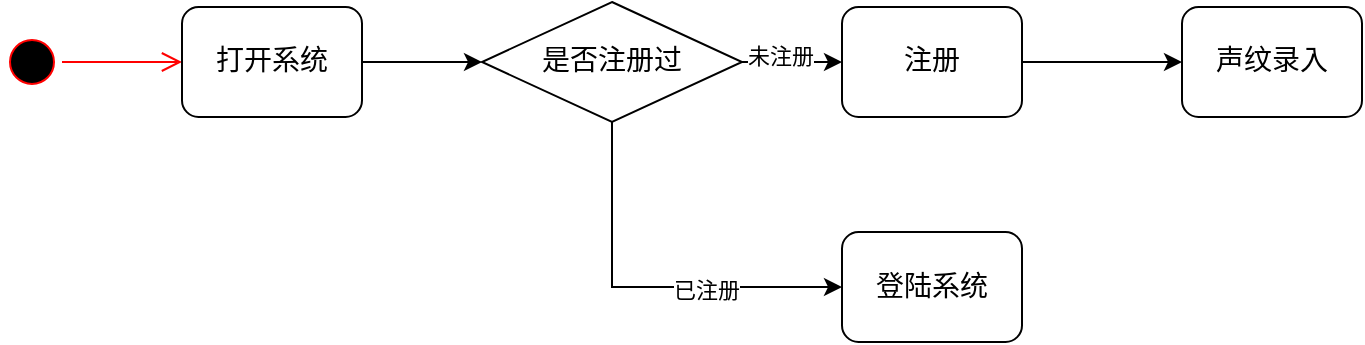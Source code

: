 <mxfile version="21.3.2" type="github">
  <diagram name="第 1 页" id="DG1vW_fgKVeBE8bOy8mY">
    <mxGraphModel dx="1238" dy="738" grid="1" gridSize="10" guides="1" tooltips="1" connect="1" arrows="1" fold="1" page="1" pageScale="1" pageWidth="1654" pageHeight="2336" math="0" shadow="0">
      <root>
        <mxCell id="0" />
        <mxCell id="1" parent="0" />
        <mxCell id="uTEQfGJJnHPDK1PdjnN2-5" value="" style="ellipse;html=1;shape=startState;fillColor=#000000;strokeColor=#ff0000;" vertex="1" parent="1">
          <mxGeometry x="220" y="60" width="30" height="30" as="geometry" />
        </mxCell>
        <mxCell id="uTEQfGJJnHPDK1PdjnN2-6" value="" style="edgeStyle=orthogonalEdgeStyle;html=1;verticalAlign=bottom;endArrow=open;endSize=8;strokeColor=#ff0000;rounded=0;entryX=0;entryY=0.5;entryDx=0;entryDy=0;" edge="1" source="uTEQfGJJnHPDK1PdjnN2-5" parent="1" target="uTEQfGJJnHPDK1PdjnN2-8">
          <mxGeometry relative="1" as="geometry">
            <mxPoint x="565" y="190" as="targetPoint" />
          </mxGeometry>
        </mxCell>
        <mxCell id="uTEQfGJJnHPDK1PdjnN2-12" style="edgeStyle=orthogonalEdgeStyle;rounded=0;orthogonalLoop=1;jettySize=auto;html=1;exitX=1;exitY=0.5;exitDx=0;exitDy=0;entryX=0;entryY=0.5;entryDx=0;entryDy=0;" edge="1" parent="1" source="uTEQfGJJnHPDK1PdjnN2-8" target="uTEQfGJJnHPDK1PdjnN2-10">
          <mxGeometry relative="1" as="geometry" />
        </mxCell>
        <mxCell id="uTEQfGJJnHPDK1PdjnN2-8" value="&lt;font style=&quot;font-size: 14px;&quot; face=&quot;Lucida Console&quot;&gt;打开系统&lt;/font&gt;" style="rounded=1;whiteSpace=wrap;html=1;" vertex="1" parent="1">
          <mxGeometry x="310" y="47.5" width="90" height="55" as="geometry" />
        </mxCell>
        <mxCell id="uTEQfGJJnHPDK1PdjnN2-13" style="edgeStyle=orthogonalEdgeStyle;rounded=0;orthogonalLoop=1;jettySize=auto;html=1;exitX=1;exitY=0.5;exitDx=0;exitDy=0;entryX=0;entryY=0.5;entryDx=0;entryDy=0;" edge="1" parent="1" source="uTEQfGJJnHPDK1PdjnN2-10" target="uTEQfGJJnHPDK1PdjnN2-11">
          <mxGeometry relative="1" as="geometry" />
        </mxCell>
        <mxCell id="uTEQfGJJnHPDK1PdjnN2-18" value="未注册" style="edgeLabel;html=1;align=center;verticalAlign=middle;resizable=0;points=[];" vertex="1" connectable="0" parent="uTEQfGJJnHPDK1PdjnN2-13">
          <mxGeometry x="-0.24" y="3" relative="1" as="geometry">
            <mxPoint as="offset" />
          </mxGeometry>
        </mxCell>
        <mxCell id="uTEQfGJJnHPDK1PdjnN2-17" style="edgeStyle=orthogonalEdgeStyle;rounded=0;orthogonalLoop=1;jettySize=auto;html=1;exitX=0.5;exitY=1;exitDx=0;exitDy=0;entryX=0;entryY=0.5;entryDx=0;entryDy=0;" edge="1" parent="1" source="uTEQfGJJnHPDK1PdjnN2-10" target="uTEQfGJJnHPDK1PdjnN2-16">
          <mxGeometry relative="1" as="geometry" />
        </mxCell>
        <mxCell id="uTEQfGJJnHPDK1PdjnN2-19" value="已注册" style="edgeLabel;html=1;align=center;verticalAlign=middle;resizable=0;points=[];" vertex="1" connectable="0" parent="uTEQfGJJnHPDK1PdjnN2-17">
          <mxGeometry x="0.311" relative="1" as="geometry">
            <mxPoint y="1" as="offset" />
          </mxGeometry>
        </mxCell>
        <mxCell id="uTEQfGJJnHPDK1PdjnN2-10" value="&lt;font style=&quot;font-size: 14px;&quot; face=&quot;Lucida Console&quot;&gt;是否注册过&lt;/font&gt;" style="rhombus;whiteSpace=wrap;html=1;" vertex="1" parent="1">
          <mxGeometry x="460" y="45" width="130" height="60" as="geometry" />
        </mxCell>
        <mxCell id="uTEQfGJJnHPDK1PdjnN2-15" style="edgeStyle=orthogonalEdgeStyle;rounded=0;orthogonalLoop=1;jettySize=auto;html=1;exitX=1;exitY=0.5;exitDx=0;exitDy=0;entryX=0;entryY=0.5;entryDx=0;entryDy=0;" edge="1" parent="1" source="uTEQfGJJnHPDK1PdjnN2-11" target="uTEQfGJJnHPDK1PdjnN2-14">
          <mxGeometry relative="1" as="geometry" />
        </mxCell>
        <mxCell id="uTEQfGJJnHPDK1PdjnN2-11" value="&lt;font face=&quot;Lucida Console&quot;&gt;&lt;span style=&quot;font-size: 14px;&quot;&gt;注册&lt;/span&gt;&lt;/font&gt;" style="rounded=1;whiteSpace=wrap;html=1;" vertex="1" parent="1">
          <mxGeometry x="640" y="47.5" width="90" height="55" as="geometry" />
        </mxCell>
        <mxCell id="uTEQfGJJnHPDK1PdjnN2-14" value="&lt;font face=&quot;Lucida Console&quot;&gt;&lt;span style=&quot;font-size: 14px;&quot;&gt;声纹录入&lt;/span&gt;&lt;/font&gt;" style="rounded=1;whiteSpace=wrap;html=1;" vertex="1" parent="1">
          <mxGeometry x="810" y="47.5" width="90" height="55" as="geometry" />
        </mxCell>
        <mxCell id="uTEQfGJJnHPDK1PdjnN2-16" value="&lt;font face=&quot;Lucida Console&quot;&gt;&lt;span style=&quot;font-size: 14px;&quot;&gt;登陆系统&lt;/span&gt;&lt;/font&gt;" style="rounded=1;whiteSpace=wrap;html=1;" vertex="1" parent="1">
          <mxGeometry x="640" y="160" width="90" height="55" as="geometry" />
        </mxCell>
      </root>
    </mxGraphModel>
  </diagram>
</mxfile>
